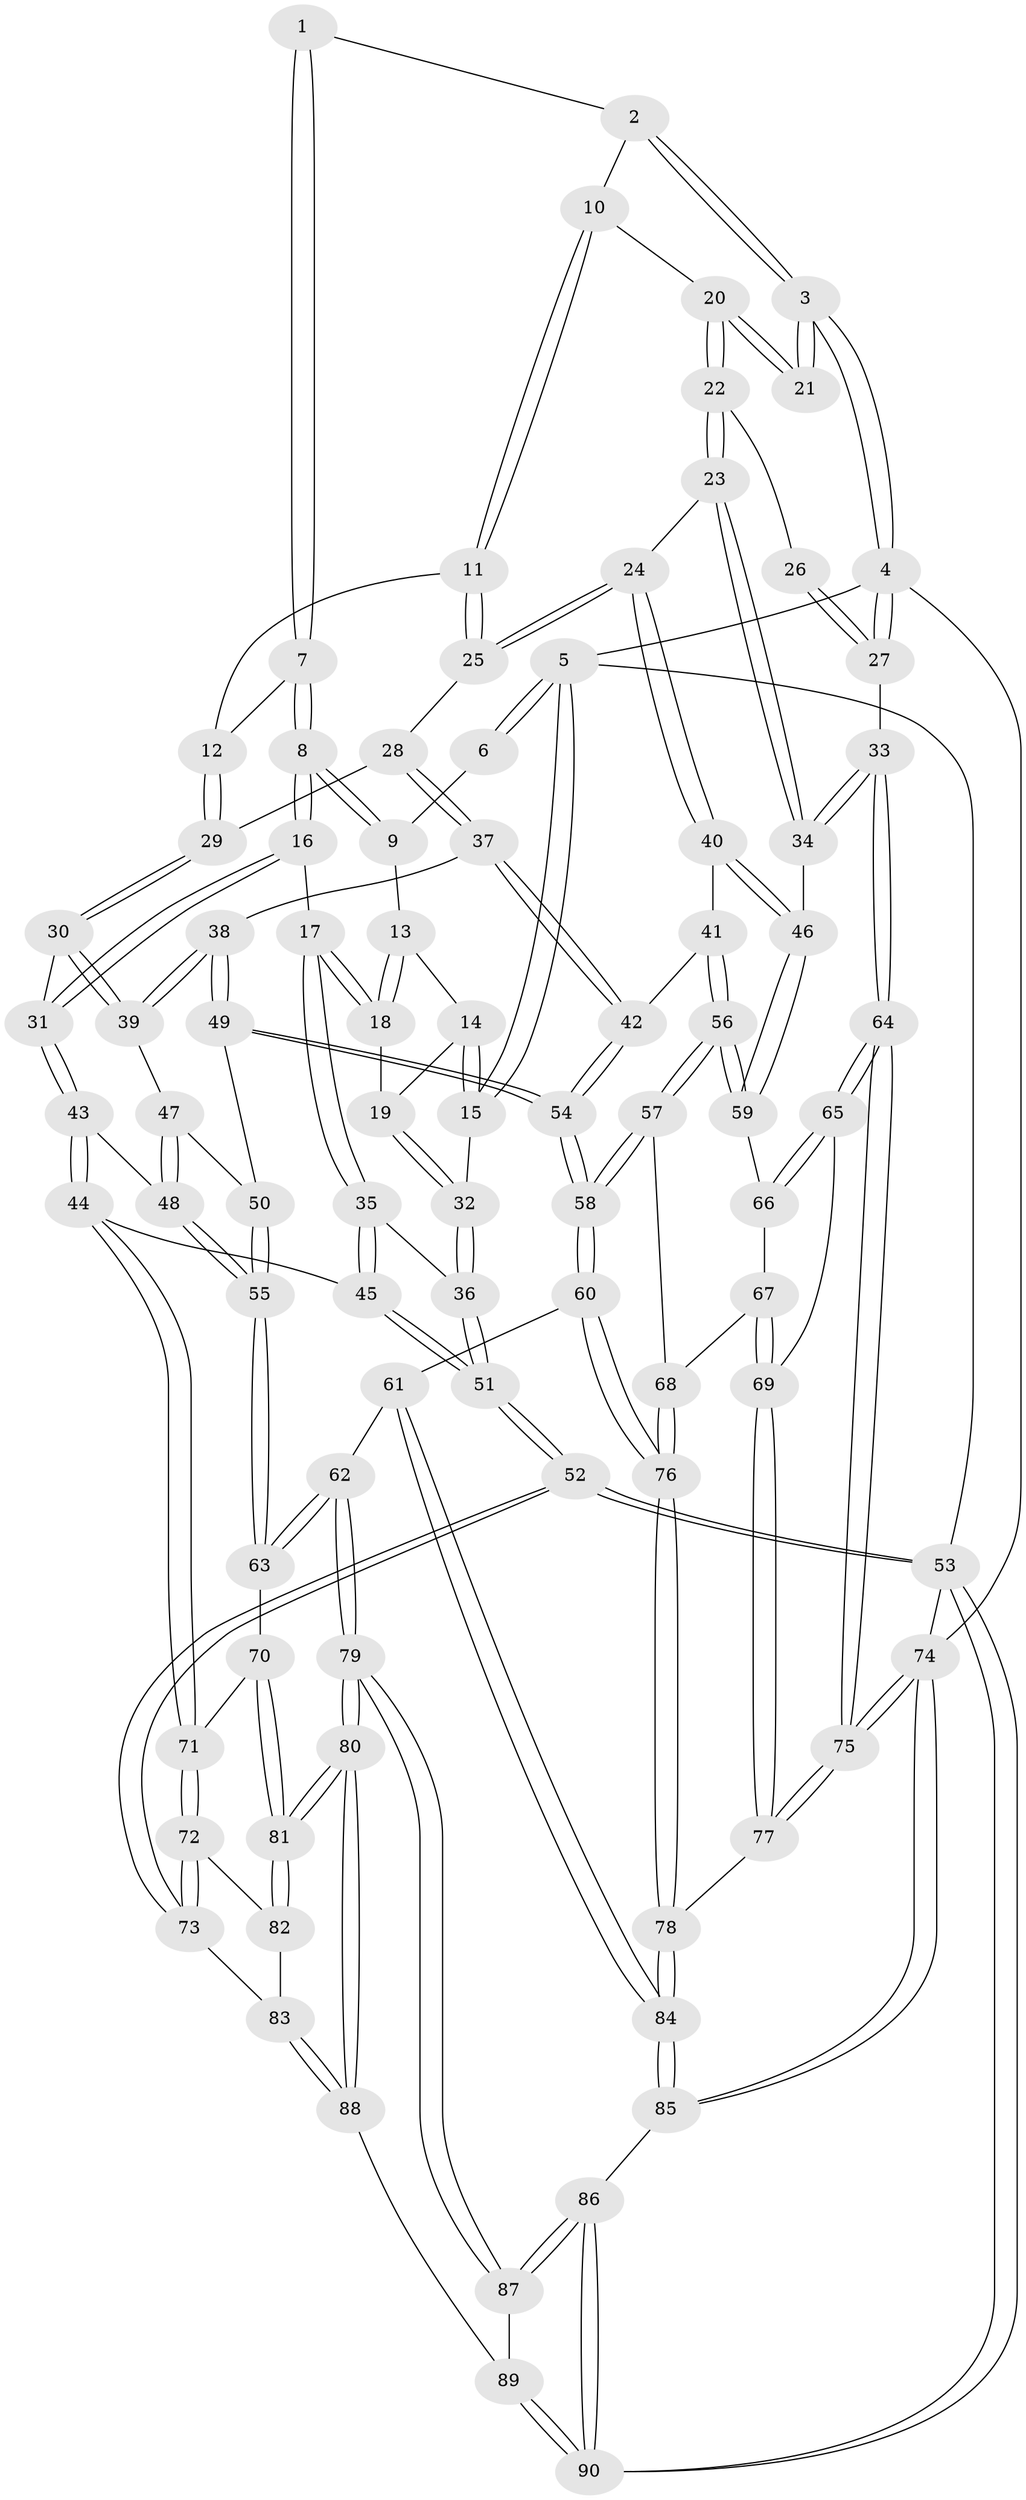 // coarse degree distribution, {3: 0.09090909090909091, 5: 0.3090909090909091, 6: 0.18181818181818182, 4: 0.4, 2: 0.01818181818181818}
// Generated by graph-tools (version 1.1) at 2025/42/03/06/25 10:42:33]
// undirected, 90 vertices, 222 edges
graph export_dot {
graph [start="1"]
  node [color=gray90,style=filled];
  1 [pos="+0.2949900689997471+0"];
  2 [pos="+0.6152173908758236+0"];
  3 [pos="+1+0"];
  4 [pos="+1+0"];
  5 [pos="+0+0"];
  6 [pos="+0.08341990419568716+0"];
  7 [pos="+0.3376982450137516+0.11546698686044266"];
  8 [pos="+0.31890442867976715+0.17050998760709415"];
  9 [pos="+0.11599842120275985+0.10199918966242144"];
  10 [pos="+0.6622803699088453+0.062844885062366"];
  11 [pos="+0.6213426578304033+0.12551526729360124"];
  12 [pos="+0.5776793732709281+0.14757056879707955"];
  13 [pos="+0.11432972774536818+0.11060041641220437"];
  14 [pos="+0.06305840436324332+0.1474726942721548"];
  15 [pos="+0+0.058008338475638126"];
  16 [pos="+0.3034799598548773+0.2300790560614997"];
  17 [pos="+0.18446544029538728+0.2650889510872884"];
  18 [pos="+0.1768112806993977+0.2582243997573296"];
  19 [pos="+0.11351065384885016+0.22435485495902593"];
  20 [pos="+0.7821453127570452+0.11051617245648893"];
  21 [pos="+1+0"];
  22 [pos="+0.8555320786806768+0.19636749624071012"];
  23 [pos="+0.8737074731700374+0.29889619235693776"];
  24 [pos="+0.8029518389238103+0.3172645268552757"];
  25 [pos="+0.6813165014225026+0.2678198868664184"];
  26 [pos="+0.9134916466785936+0.1376381870052135"];
  27 [pos="+1+0.22290946268681824"];
  28 [pos="+0.6099503904653376+0.32735005842137055"];
  29 [pos="+0.5273672661297469+0.27722769412634707"];
  30 [pos="+0.4088081496584259+0.33375374498439947"];
  31 [pos="+0.3397620802957021+0.279460569605289"];
  32 [pos="+0+0.17606242391233737"];
  33 [pos="+1+0.3963597400219212"];
  34 [pos="+0.9991081094658604+0.38032403472555054"];
  35 [pos="+0.09160385809086366+0.3867350707811946"];
  36 [pos="+0+0.37682173392273904"];
  37 [pos="+0.6163657362682132+0.42674864662310336"];
  38 [pos="+0.6035223177097085+0.4307352852642165"];
  39 [pos="+0.41329859173407735+0.3471990239983281"];
  40 [pos="+0.6974864850900895+0.4377222775398349"];
  41 [pos="+0.6760600921952985+0.44940339956737346"];
  42 [pos="+0.6720820891381644+0.4490018665521981"];
  43 [pos="+0.21786282051299563+0.5198629688257046"];
  44 [pos="+0.18896792583353011+0.5387389853486083"];
  45 [pos="+0.18494104984573634+0.5354581074829705"];
  46 [pos="+0.863720670008646+0.5208902543443308"];
  47 [pos="+0.4097793741593814+0.41985504130056556"];
  48 [pos="+0.3828933346160887+0.4795980792793674"];
  49 [pos="+0.5423275679458758+0.49904197934424016"];
  50 [pos="+0.5207185796579791+0.49585322467020454"];
  51 [pos="+0+0.6256518273108402"];
  52 [pos="+0+0.6753535017383284"];
  53 [pos="+0+1"];
  54 [pos="+0.5680869852697312+0.6597006938724426"];
  55 [pos="+0.41772416679975805+0.5671708431862836"];
  56 [pos="+0.7246928090978187+0.5702888073301489"];
  57 [pos="+0.7067300176907254+0.6281792091697861"];
  58 [pos="+0.5675646646608419+0.6699619634218398"];
  59 [pos="+0.8635949873354934+0.5211603677801517"];
  60 [pos="+0.533007187592056+0.710799363842484"];
  61 [pos="+0.5257722718354294+0.7168715732801716"];
  62 [pos="+0.5234741891246719+0.7181018313809637"];
  63 [pos="+0.4233451286557663+0.641849108418312"];
  64 [pos="+1+0.6118543496165698"];
  65 [pos="+0.9175091050336146+0.6287790818681527"];
  66 [pos="+0.8651494233417342+0.5599818027629562"];
  67 [pos="+0.8513852266801222+0.5850531827596862"];
  68 [pos="+0.7738134899027563+0.675632702582902"];
  69 [pos="+0.8787270716984968+0.7290207826898853"];
  70 [pos="+0.3037030112104945+0.6474908791757559"];
  71 [pos="+0.20593563898545333+0.6225141720460317"];
  72 [pos="+0.2043880412741709+0.6252143957247249"];
  73 [pos="+0.07819067995573122+0.7411276067499226"];
  74 [pos="+1+1"];
  75 [pos="+1+0.7374654002628123"];
  76 [pos="+0.8304805406692706+0.7812407585703989"];
  77 [pos="+0.8670144936017665+0.7775638278983847"];
  78 [pos="+0.8390928401128097+0.7914031838589641"];
  79 [pos="+0.4479844879234748+0.9413901586129161"];
  80 [pos="+0.3395503041318137+0.8616169623270165"];
  81 [pos="+0.3374556968951043+0.8584065017225166"];
  82 [pos="+0.25443333817802277+0.7803859818942351"];
  83 [pos="+0.11449651607641921+0.8317055586601559"];
  84 [pos="+0.8043430078205815+0.8921925003421839"];
  85 [pos="+0.7742086315544128+1"];
  86 [pos="+0.476344146928222+1"];
  87 [pos="+0.46391445276339605+1"];
  88 [pos="+0.1193636782990553+0.8626813141555103"];
  89 [pos="+0.1158909224939036+0.8762761527843674"];
  90 [pos="+0+1"];
  1 -- 2;
  1 -- 7;
  1 -- 7;
  2 -- 3;
  2 -- 3;
  2 -- 10;
  3 -- 4;
  3 -- 4;
  3 -- 21;
  3 -- 21;
  4 -- 5;
  4 -- 27;
  4 -- 27;
  4 -- 74;
  5 -- 6;
  5 -- 6;
  5 -- 15;
  5 -- 15;
  5 -- 53;
  6 -- 9;
  7 -- 8;
  7 -- 8;
  7 -- 12;
  8 -- 9;
  8 -- 9;
  8 -- 16;
  8 -- 16;
  9 -- 13;
  10 -- 11;
  10 -- 11;
  10 -- 20;
  11 -- 12;
  11 -- 25;
  11 -- 25;
  12 -- 29;
  12 -- 29;
  13 -- 14;
  13 -- 18;
  13 -- 18;
  14 -- 15;
  14 -- 15;
  14 -- 19;
  15 -- 32;
  16 -- 17;
  16 -- 31;
  16 -- 31;
  17 -- 18;
  17 -- 18;
  17 -- 35;
  17 -- 35;
  18 -- 19;
  19 -- 32;
  19 -- 32;
  20 -- 21;
  20 -- 21;
  20 -- 22;
  20 -- 22;
  22 -- 23;
  22 -- 23;
  22 -- 26;
  23 -- 24;
  23 -- 34;
  23 -- 34;
  24 -- 25;
  24 -- 25;
  24 -- 40;
  24 -- 40;
  25 -- 28;
  26 -- 27;
  26 -- 27;
  27 -- 33;
  28 -- 29;
  28 -- 37;
  28 -- 37;
  29 -- 30;
  29 -- 30;
  30 -- 31;
  30 -- 39;
  30 -- 39;
  31 -- 43;
  31 -- 43;
  32 -- 36;
  32 -- 36;
  33 -- 34;
  33 -- 34;
  33 -- 64;
  33 -- 64;
  34 -- 46;
  35 -- 36;
  35 -- 45;
  35 -- 45;
  36 -- 51;
  36 -- 51;
  37 -- 38;
  37 -- 42;
  37 -- 42;
  38 -- 39;
  38 -- 39;
  38 -- 49;
  38 -- 49;
  39 -- 47;
  40 -- 41;
  40 -- 46;
  40 -- 46;
  41 -- 42;
  41 -- 56;
  41 -- 56;
  42 -- 54;
  42 -- 54;
  43 -- 44;
  43 -- 44;
  43 -- 48;
  44 -- 45;
  44 -- 71;
  44 -- 71;
  45 -- 51;
  45 -- 51;
  46 -- 59;
  46 -- 59;
  47 -- 48;
  47 -- 48;
  47 -- 50;
  48 -- 55;
  48 -- 55;
  49 -- 50;
  49 -- 54;
  49 -- 54;
  50 -- 55;
  50 -- 55;
  51 -- 52;
  51 -- 52;
  52 -- 53;
  52 -- 53;
  52 -- 73;
  52 -- 73;
  53 -- 90;
  53 -- 90;
  53 -- 74;
  54 -- 58;
  54 -- 58;
  55 -- 63;
  55 -- 63;
  56 -- 57;
  56 -- 57;
  56 -- 59;
  56 -- 59;
  57 -- 58;
  57 -- 58;
  57 -- 68;
  58 -- 60;
  58 -- 60;
  59 -- 66;
  60 -- 61;
  60 -- 76;
  60 -- 76;
  61 -- 62;
  61 -- 84;
  61 -- 84;
  62 -- 63;
  62 -- 63;
  62 -- 79;
  62 -- 79;
  63 -- 70;
  64 -- 65;
  64 -- 65;
  64 -- 75;
  64 -- 75;
  65 -- 66;
  65 -- 66;
  65 -- 69;
  66 -- 67;
  67 -- 68;
  67 -- 69;
  67 -- 69;
  68 -- 76;
  68 -- 76;
  69 -- 77;
  69 -- 77;
  70 -- 71;
  70 -- 81;
  70 -- 81;
  71 -- 72;
  71 -- 72;
  72 -- 73;
  72 -- 73;
  72 -- 82;
  73 -- 83;
  74 -- 75;
  74 -- 75;
  74 -- 85;
  74 -- 85;
  75 -- 77;
  75 -- 77;
  76 -- 78;
  76 -- 78;
  77 -- 78;
  78 -- 84;
  78 -- 84;
  79 -- 80;
  79 -- 80;
  79 -- 87;
  79 -- 87;
  80 -- 81;
  80 -- 81;
  80 -- 88;
  80 -- 88;
  81 -- 82;
  81 -- 82;
  82 -- 83;
  83 -- 88;
  83 -- 88;
  84 -- 85;
  84 -- 85;
  85 -- 86;
  86 -- 87;
  86 -- 87;
  86 -- 90;
  86 -- 90;
  87 -- 89;
  88 -- 89;
  89 -- 90;
  89 -- 90;
}
